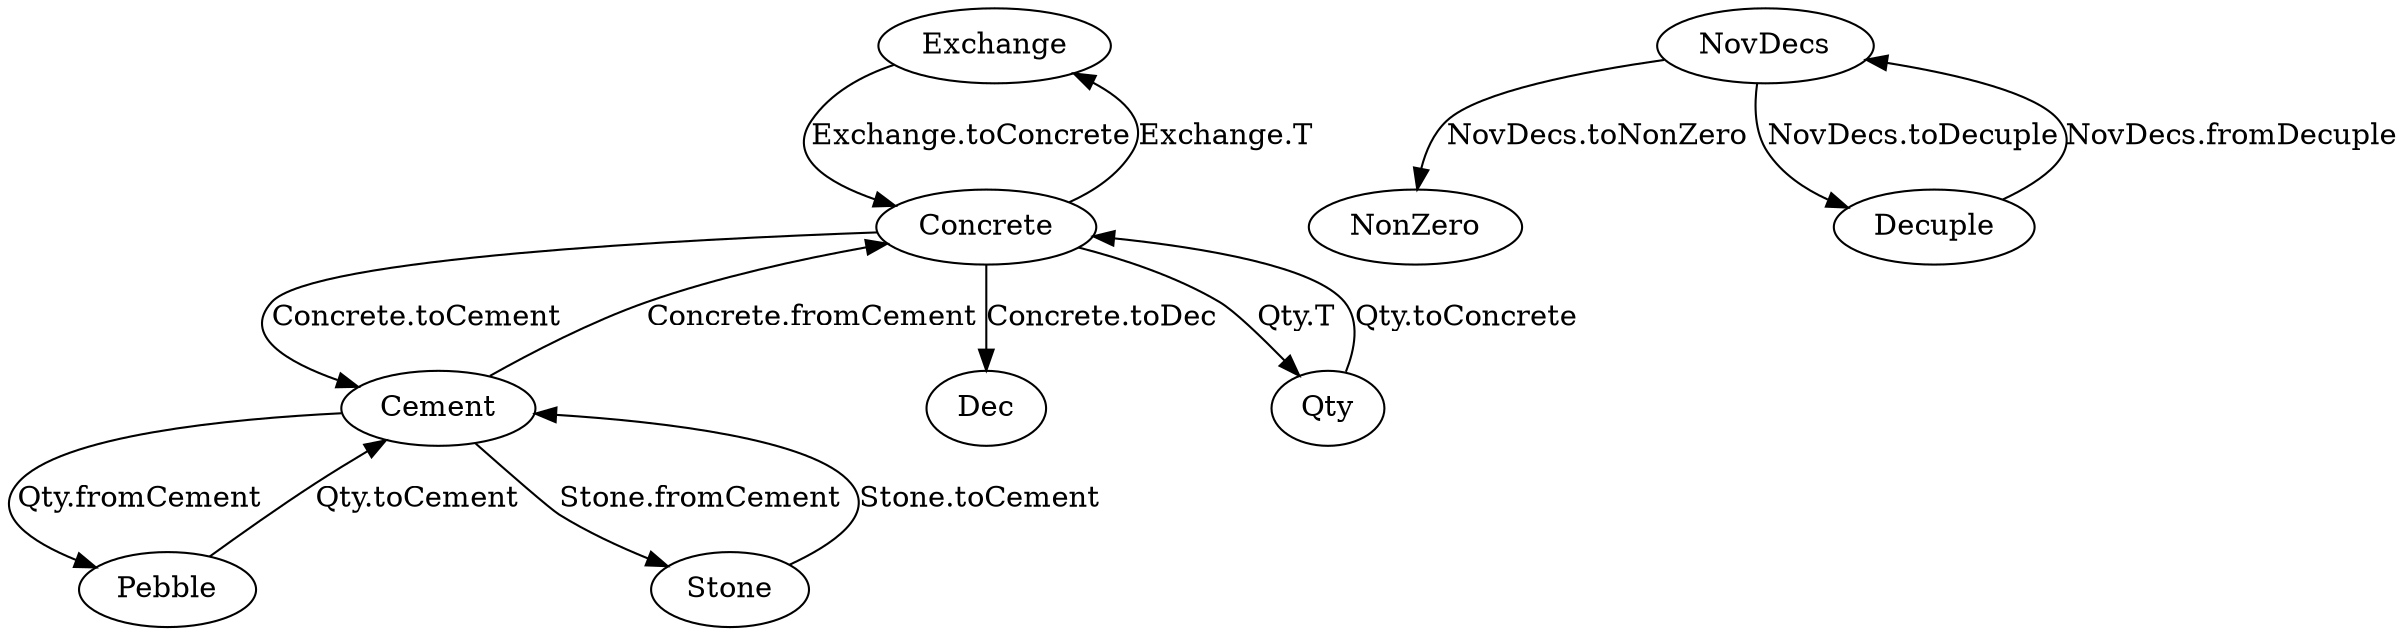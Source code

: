 digraph functions {

  // Exchange
  Exchange -> Concrete [label="Exchange.toConcrete"];
  Concrete -> Exchange [label="Exchange.T"];

  // Concrete
  Concrete -> Cement [label="Concrete.toCement"];
  Cement -> Concrete [label="Concrete.fromCement"];
  // there is no Dec->Concrete; that is partial
  Concrete -> Dec [label="Concrete.toDec"];

  // NovDecs
  NovDecs -> NonZero [label="NovDecs.toNonZero"];
  NovDecs -> Decuple [label="NovDecs.toDecuple"];
  Decuple -> NovDecs [label="NovDecs.fromDecuple"];

  // Qty
  Qty -> Concrete [label="Qty.toConcrete"];
  Concrete -> Qty [label="Qty.T"];

  // Pebble
  Pebble -> Cement [label="Qty.toCement"];
  Cement -> Pebble [label="Qty.fromCement"];

  // Stone
  Stone -> Cement [label="Stone.toCement"];
  Cement -> Stone [label="Stone.fromCement"];

}
